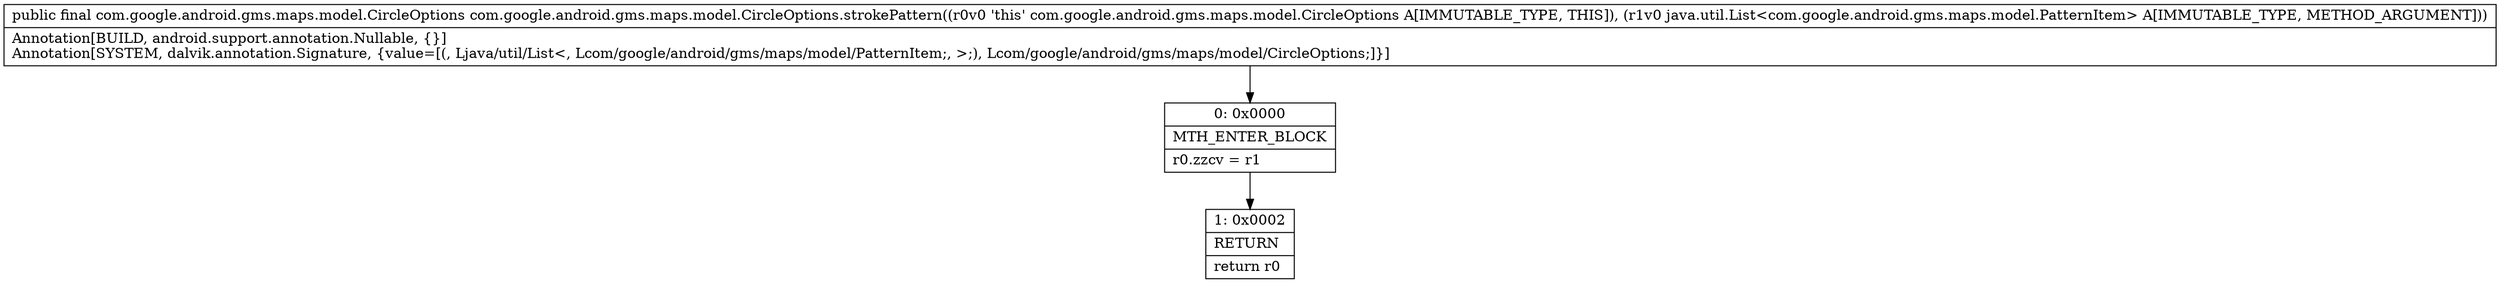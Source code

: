 digraph "CFG forcom.google.android.gms.maps.model.CircleOptions.strokePattern(Ljava\/util\/List;)Lcom\/google\/android\/gms\/maps\/model\/CircleOptions;" {
Node_0 [shape=record,label="{0\:\ 0x0000|MTH_ENTER_BLOCK\l|r0.zzcv = r1\l}"];
Node_1 [shape=record,label="{1\:\ 0x0002|RETURN\l|return r0\l}"];
MethodNode[shape=record,label="{public final com.google.android.gms.maps.model.CircleOptions com.google.android.gms.maps.model.CircleOptions.strokePattern((r0v0 'this' com.google.android.gms.maps.model.CircleOptions A[IMMUTABLE_TYPE, THIS]), (r1v0 java.util.List\<com.google.android.gms.maps.model.PatternItem\> A[IMMUTABLE_TYPE, METHOD_ARGUMENT]))  | Annotation[BUILD, android.support.annotation.Nullable, \{\}]\lAnnotation[SYSTEM, dalvik.annotation.Signature, \{value=[(, Ljava\/util\/List\<, Lcom\/google\/android\/gms\/maps\/model\/PatternItem;, \>;), Lcom\/google\/android\/gms\/maps\/model\/CircleOptions;]\}]\l}"];
MethodNode -> Node_0;
Node_0 -> Node_1;
}

